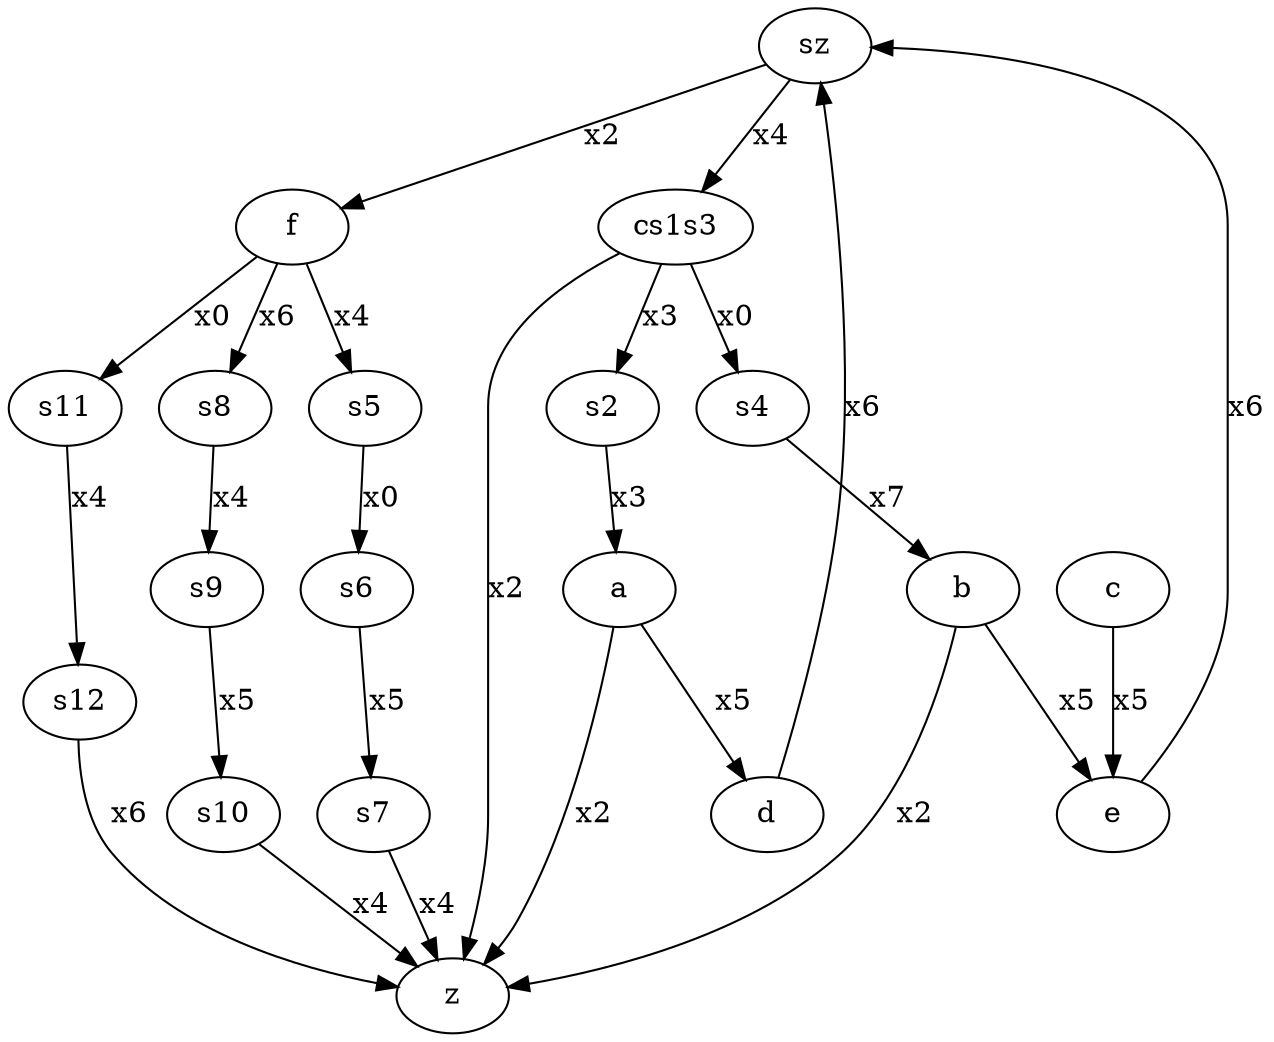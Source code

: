 digraph determination {
s9->s10 [label=x5]; 
s8->s9 [label=x4]; 
s7->z [label=x4]; 
s6->s7 [label=x5]; 
s5->s6 [label=x0]; 
s4->b [label=x7]; 
s2->a [label=x3]; 
s12->z [label=x6]; 
s11->s12 [label=x4]; 
s10->z [label=x4]; 
f->s11 [label=x0]; 
f->s5 [label=x4]; 
f->s8 [label=x6]; 
e->sz [label=x6]; 
d->sz [label=x6]; 
c->e [label=x5]; 
b->e [label=x5]; 
b->z [label=x2]; 
a->z [label=x2]; 
a->d [label=x5]; 
cs1s3->s4 [label=x0]; 
cs1s3->s2 [label=x3]; 
sz->f [label=x2]; 
sz->cs1s3 [label=x4]; 
cs1s3->z [label=x2]; 
}
